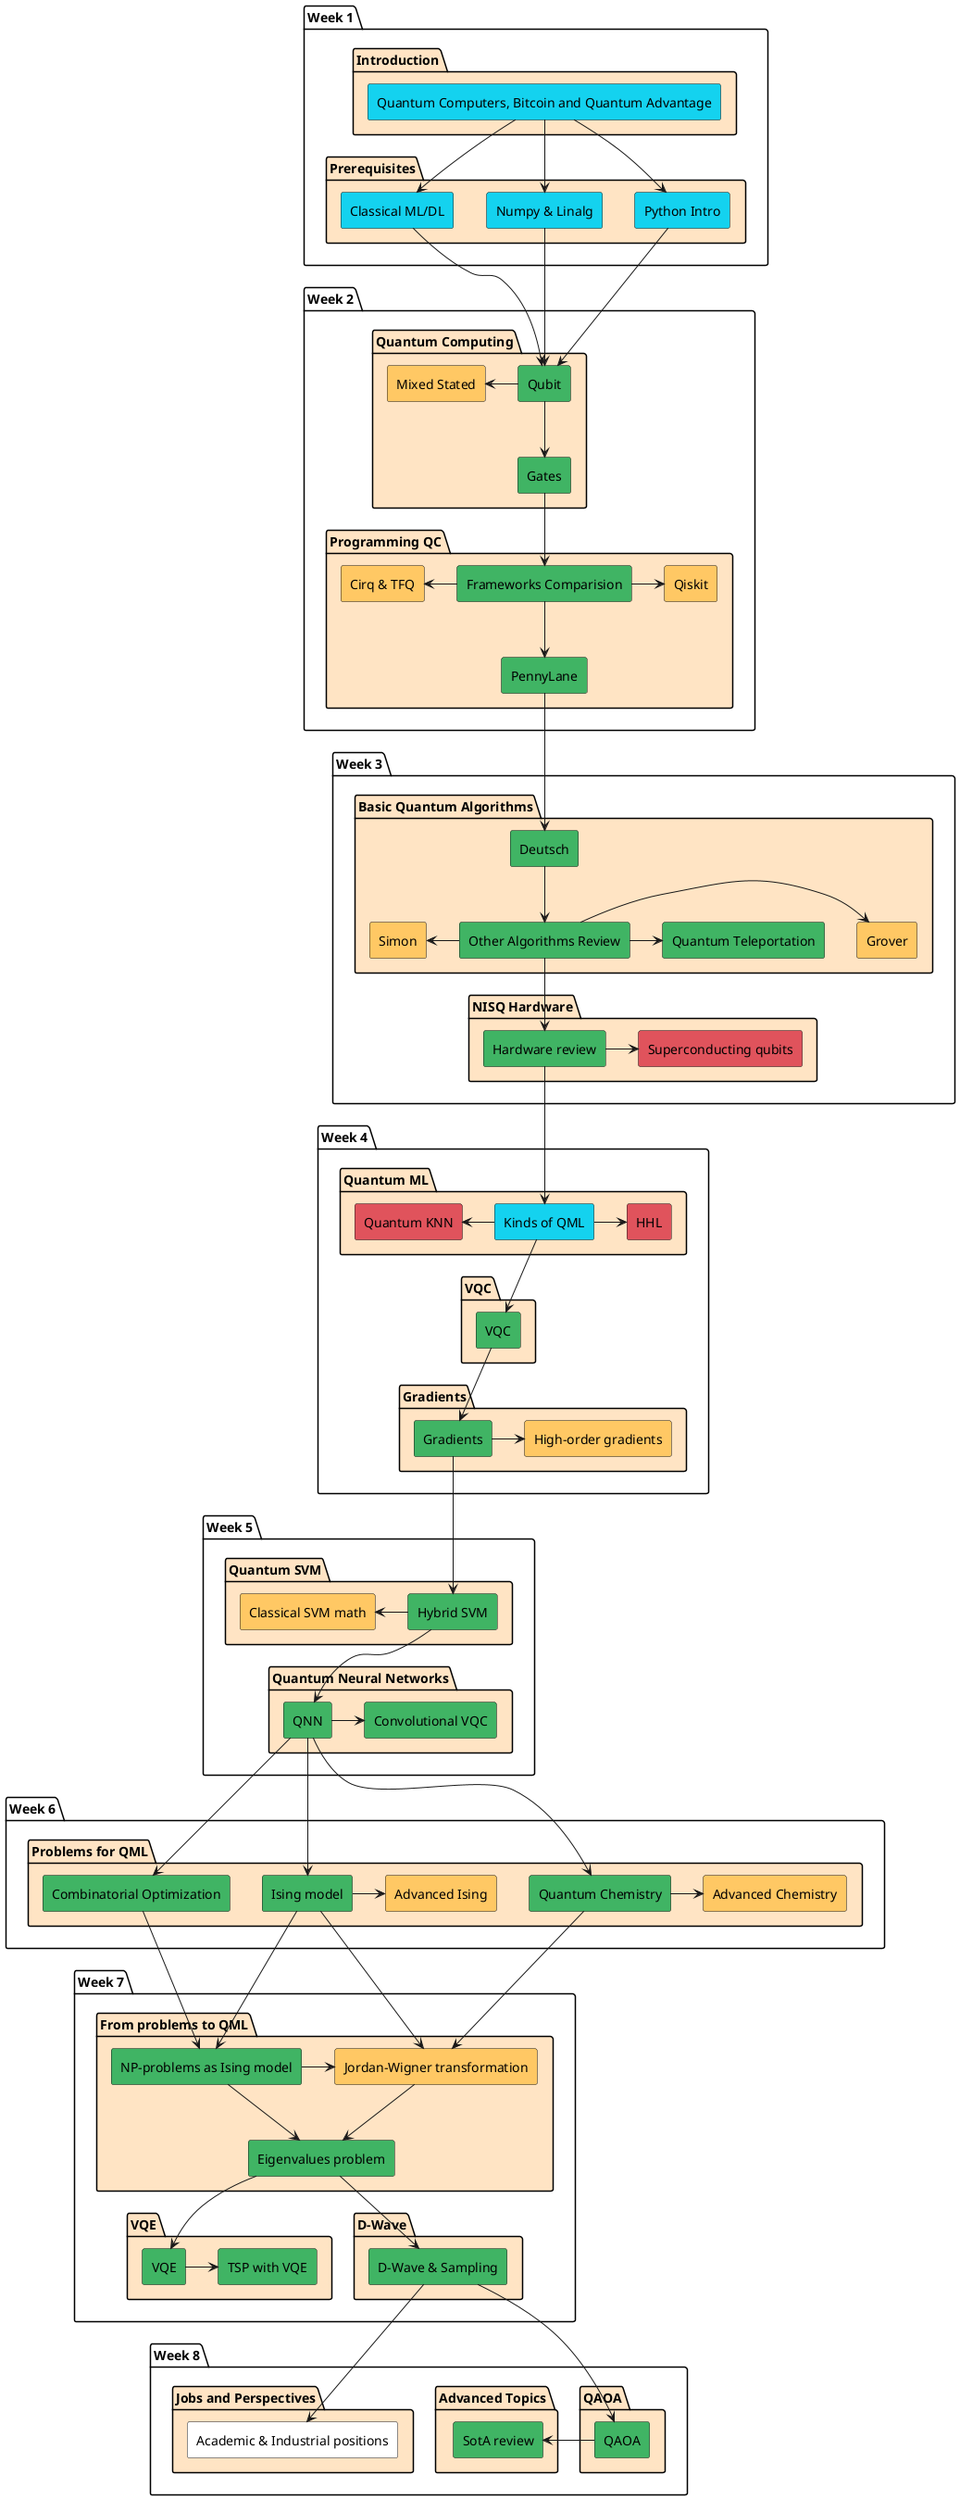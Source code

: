 @startuml
package "Week 1" {
        package "Introduction" #Bisque {
                rectangle "Quantum Computers, Bitcoin and Quantum Advantage" as intro1 #14D2EF
        }

        package "Prerequisites" #Bisque {
                rectangle "Python Intro" as python #14D2EF
                rectangle "Numpy & Linalg" as numpy #14D2EF
                rectangle "Classical ML/DL" as ml #14D2EF
        }
}

package "Week 2" {
        package "Quantum Computing" as qci #Bisque {
                rectangle "Qubit" as qubit #40B464
                rectangle "Gates" as gates #40B464
                rectangle "Mixed Stated" as mixed #FFC864
        }

        package "Programming QC" #Bisque {
                rectangle "Frameworks Comparision" as progcomparision #40B464
                rectangle "PennyLane" as pennylane #40B464
                rectangle "Qiskit" as qiskit #FFC864
                rectangle "Cirq & TFQ" as cirq #FFC864
        }
}

package "Week 3" {
        package "Basic Quantum Algorithms" as qalgo #Bisque {
                rectangle "Deutsch" as deutsch #40B464
                rectangle "Other Algorithms Review" as advanced_algos #40B464
                rectangle "Grover" as grover #FFC864
                rectangle "Quantum Teleportation" as qtp #40B464
                rectangle "Simon" as saimon #FFC864
        }

        package "NISQ Hardware" #Bisque {
                rectangle "Hardware review" as review #40B464
                rectangle "Superconducting qubits" as schard #E0535C
        }
}

package "Week 4" {
        package "Quantum ML" #Bisque {
                rectangle "Kinds of QML" as qml_general #14D2EF
                rectangle "HHL" as hhl #E0535C
                rectangle "Quantum KNN" as qknn #E0535C
        }

        package "VQC" #Bisque {
                rectangle "VQC" as vqc #40B464
        }

        package "Gradients" #Bisque {
                rectangle "Gradients" as grad #40B464
                rectangle "High-order gradients" as hograd #FFC864
        }
}

package "Week 5" {
        package "Quantum SVM" #Bisque {
                rectangle "Hybrid SVM" as hsvm #40B464
                rectangle "Classical SVM math" as csvm #FFC864
        }

        package "Quantum Neural Networks" #Bisque {
                rectangle "QNN" as qnn #40B464
                ' rectangle "Barren plateaus" as barren #FFC864
                rectangle "Convolutional VQC" as convvqc #40B464
        }
}

package "Week 6" {
        package "Problems for QML" #Bisque {
                rectangle "Ising model" as ising #40B464
                rectangle "Advanced Ising" as aising #FFC864
                rectangle "Combinatorial Optimization" as copt #40B464
                rectangle "Quantum Chemistry" as qchem #40B464
                rectangle "Advanced Chemistry" as aqchem #FFC864
        }
}

package "Week 7" {
          package "From problems to QML" #Bisque {
                rectangle "NP-problems as Ising model" as npising #40B464
                rectangle "Jordan-Wigner transformation" as jordan #FFC864
                rectangle "Eigenvalues problem" as eigenvals #40B464
        }

        package "VQE" #Bisque {
                rectangle "VQE" as vqe #40B464
                rectangle "TSP with VQE" as tspvqe #40B464
        }

        package "D-Wave" #Bisque {
                rectangle "D-Wave & Sampling" as dwave #40B464
        }
}

package "Week 8" {
        package "QAOA" #Bisque {
                rectangle "QAOA" as qaoa #40B464
        }

        package "Advanced Topics" as adv #Bisque {
                rectangle "SotA review" as sota #40B464
        }

        package "Jobs and Perspectives" as jobs #Bisque {
                rectangle "Academic & Industrial positions" as academic_industrial #White
        }
}

intro1 --> python
intro1 --> numpy
intro1 --> ml

python --> qubit
numpy --> qubit
ml --> qubit

qubit --> gates
mixed <- qubit

gates --> progcomparision
progcomparision --> pennylane
cirq <- progcomparision
progcomparision -> qiskit

pennylane --> deutsch

deutsch --> advanced_algos
advanced_algos -> grover
advanced_algos -> qtp
saimon <- advanced_algos

advanced_algos --> review
review -> schard

review --> qml_general

qml_general -> hhl
qknn <- qml_general

qml_general --> vqc

vqc --> grad
grad -> hograd

grad --> hsvm
' barren <- qnn
qnn -> convvqc

hsvm --> qnn
csvm <- hsvm

qnn --> copt
qnn --> ising
qnn --> qchem
qchem -> aqchem
qchem --> jordan
ising -> aising
ising --> npising
ising --> jordan
npising -> jordan
copt --> npising

npising --> eigenvals
jordan --> eigenvals

eigenvals --> vqe
eigenvals --> dwave

vqe -> tspvqe

dwave --> qaoa

qaoa -> sota

dwave -> academic_industrial

@enduml
